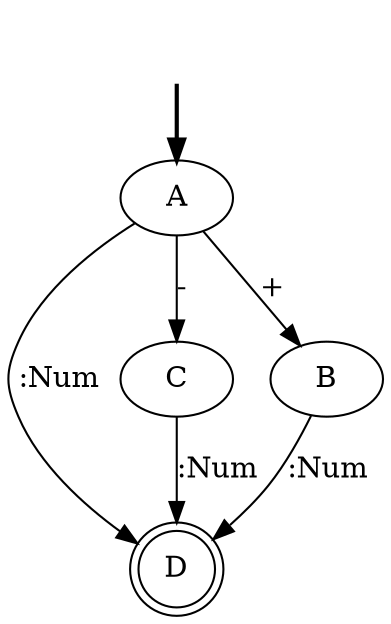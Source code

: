 digraph {
	fake [style=invisible]
	D [shape=doublecircle]
	A [root=true]
	C
	B
	fake -> A [style=bold]
	A -> B [label="+"]
	A -> C [label="-"]
	A -> D [label=":Num"]
	B -> D [label=":Num"]
	C -> D [label=":Num"]
}
